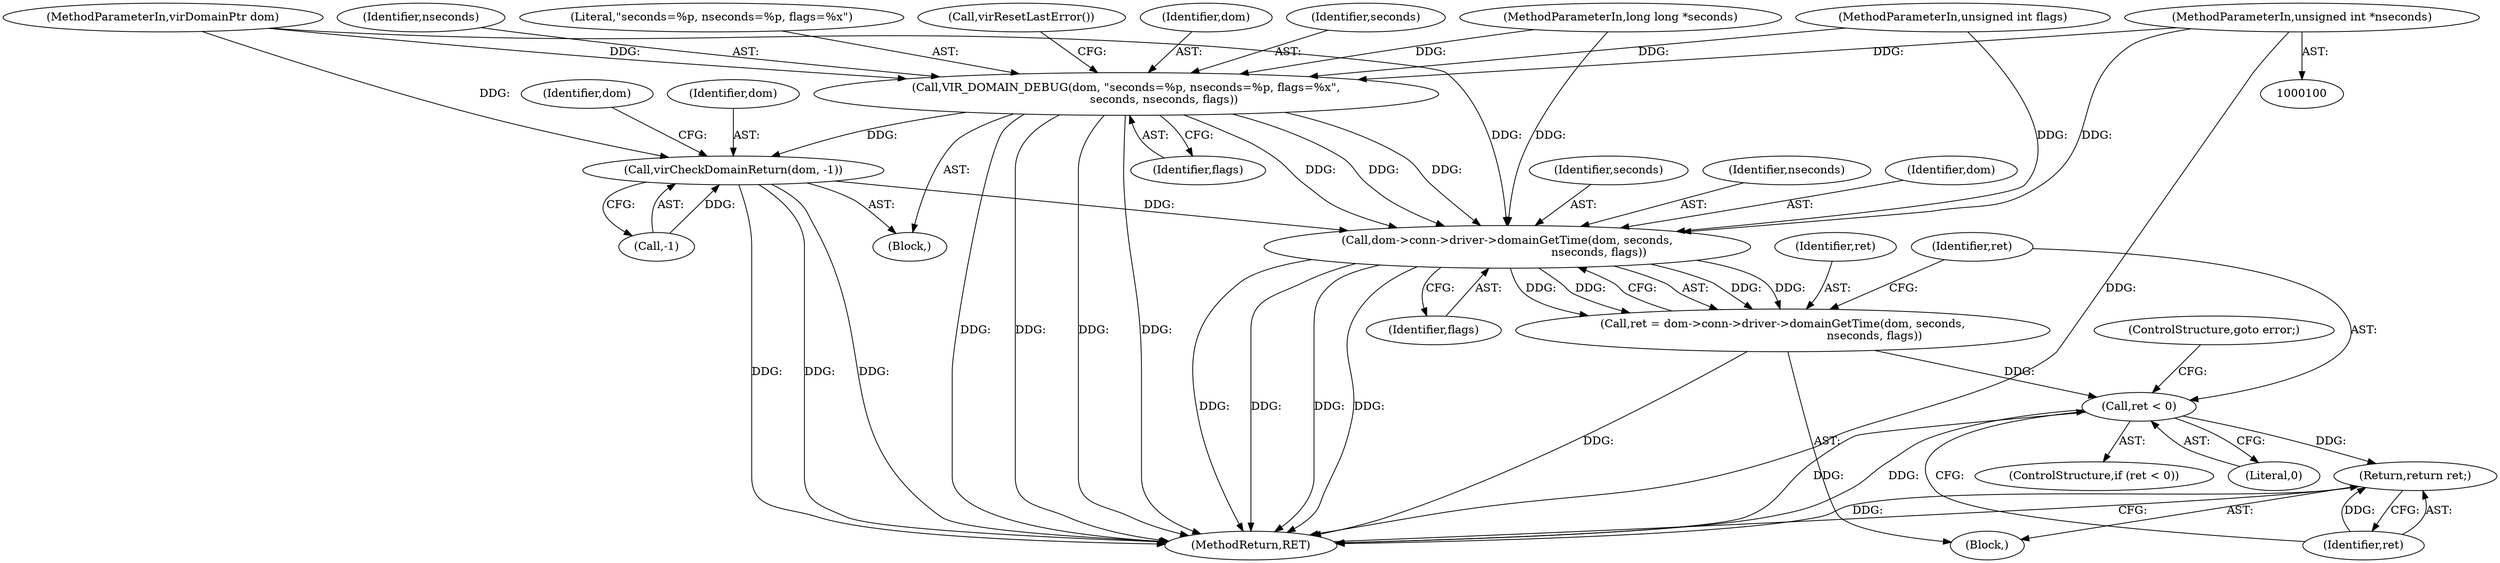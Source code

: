 digraph "0_libvirt_506e9d6c2d4baaf580d489fff0690c0ff2ff588f@pointer" {
"1000103" [label="(MethodParameterIn,unsigned int *nseconds)"];
"1000106" [label="(Call,VIR_DOMAIN_DEBUG(dom, \"seconds=%p, nseconds=%p, flags=%x\",\n                     seconds, nseconds, flags))"];
"1000113" [label="(Call,virCheckDomainReturn(dom, -1))"];
"1000136" [label="(Call,dom->conn->driver->domainGetTime(dom, seconds,\n                                                   nseconds, flags))"];
"1000134" [label="(Call,ret = dom->conn->driver->domainGetTime(dom, seconds,\n                                                   nseconds, flags))"];
"1000142" [label="(Call,ret < 0)"];
"1000146" [label="(Return,return ret;)"];
"1000157" [label="(MethodReturn,RET)"];
"1000101" [label="(MethodParameterIn,virDomainPtr dom)"];
"1000141" [label="(ControlStructure,if (ret < 0))"];
"1000142" [label="(Call,ret < 0)"];
"1000138" [label="(Identifier,seconds)"];
"1000105" [label="(Block,)"];
"1000140" [label="(Identifier,flags)"];
"1000110" [label="(Identifier,nseconds)"];
"1000103" [label="(MethodParameterIn,unsigned int *nseconds)"];
"1000108" [label="(Literal,\"seconds=%p, nseconds=%p, flags=%x\")"];
"1000115" [label="(Call,-1)"];
"1000136" [label="(Call,dom->conn->driver->domainGetTime(dom, seconds,\n                                                   nseconds, flags))"];
"1000135" [label="(Identifier,ret)"];
"1000113" [label="(Call,virCheckDomainReturn(dom, -1))"];
"1000147" [label="(Identifier,ret)"];
"1000111" [label="(Identifier,flags)"];
"1000106" [label="(Call,VIR_DOMAIN_DEBUG(dom, \"seconds=%p, nseconds=%p, flags=%x\",\n                     seconds, nseconds, flags))"];
"1000112" [label="(Call,virResetLastError())"];
"1000107" [label="(Identifier,dom)"];
"1000134" [label="(Call,ret = dom->conn->driver->domainGetTime(dom, seconds,\n                                                   nseconds, flags))"];
"1000145" [label="(ControlStructure,goto error;)"];
"1000104" [label="(MethodParameterIn,unsigned int flags)"];
"1000102" [label="(MethodParameterIn,long long *seconds)"];
"1000132" [label="(Block,)"];
"1000139" [label="(Identifier,nseconds)"];
"1000120" [label="(Identifier,dom)"];
"1000137" [label="(Identifier,dom)"];
"1000114" [label="(Identifier,dom)"];
"1000146" [label="(Return,return ret;)"];
"1000143" [label="(Identifier,ret)"];
"1000109" [label="(Identifier,seconds)"];
"1000144" [label="(Literal,0)"];
"1000103" -> "1000100"  [label="AST: "];
"1000103" -> "1000157"  [label="DDG: "];
"1000103" -> "1000106"  [label="DDG: "];
"1000103" -> "1000136"  [label="DDG: "];
"1000106" -> "1000105"  [label="AST: "];
"1000106" -> "1000111"  [label="CFG: "];
"1000107" -> "1000106"  [label="AST: "];
"1000108" -> "1000106"  [label="AST: "];
"1000109" -> "1000106"  [label="AST: "];
"1000110" -> "1000106"  [label="AST: "];
"1000111" -> "1000106"  [label="AST: "];
"1000112" -> "1000106"  [label="CFG: "];
"1000106" -> "1000157"  [label="DDG: "];
"1000106" -> "1000157"  [label="DDG: "];
"1000106" -> "1000157"  [label="DDG: "];
"1000106" -> "1000157"  [label="DDG: "];
"1000101" -> "1000106"  [label="DDG: "];
"1000102" -> "1000106"  [label="DDG: "];
"1000104" -> "1000106"  [label="DDG: "];
"1000106" -> "1000113"  [label="DDG: "];
"1000106" -> "1000136"  [label="DDG: "];
"1000106" -> "1000136"  [label="DDG: "];
"1000106" -> "1000136"  [label="DDG: "];
"1000113" -> "1000105"  [label="AST: "];
"1000113" -> "1000115"  [label="CFG: "];
"1000114" -> "1000113"  [label="AST: "];
"1000115" -> "1000113"  [label="AST: "];
"1000120" -> "1000113"  [label="CFG: "];
"1000113" -> "1000157"  [label="DDG: "];
"1000113" -> "1000157"  [label="DDG: "];
"1000113" -> "1000157"  [label="DDG: "];
"1000101" -> "1000113"  [label="DDG: "];
"1000115" -> "1000113"  [label="DDG: "];
"1000113" -> "1000136"  [label="DDG: "];
"1000136" -> "1000134"  [label="AST: "];
"1000136" -> "1000140"  [label="CFG: "];
"1000137" -> "1000136"  [label="AST: "];
"1000138" -> "1000136"  [label="AST: "];
"1000139" -> "1000136"  [label="AST: "];
"1000140" -> "1000136"  [label="AST: "];
"1000134" -> "1000136"  [label="CFG: "];
"1000136" -> "1000157"  [label="DDG: "];
"1000136" -> "1000157"  [label="DDG: "];
"1000136" -> "1000157"  [label="DDG: "];
"1000136" -> "1000157"  [label="DDG: "];
"1000136" -> "1000134"  [label="DDG: "];
"1000136" -> "1000134"  [label="DDG: "];
"1000136" -> "1000134"  [label="DDG: "];
"1000136" -> "1000134"  [label="DDG: "];
"1000101" -> "1000136"  [label="DDG: "];
"1000102" -> "1000136"  [label="DDG: "];
"1000104" -> "1000136"  [label="DDG: "];
"1000134" -> "1000132"  [label="AST: "];
"1000135" -> "1000134"  [label="AST: "];
"1000143" -> "1000134"  [label="CFG: "];
"1000134" -> "1000157"  [label="DDG: "];
"1000134" -> "1000142"  [label="DDG: "];
"1000142" -> "1000141"  [label="AST: "];
"1000142" -> "1000144"  [label="CFG: "];
"1000143" -> "1000142"  [label="AST: "];
"1000144" -> "1000142"  [label="AST: "];
"1000145" -> "1000142"  [label="CFG: "];
"1000147" -> "1000142"  [label="CFG: "];
"1000142" -> "1000157"  [label="DDG: "];
"1000142" -> "1000157"  [label="DDG: "];
"1000142" -> "1000146"  [label="DDG: "];
"1000146" -> "1000132"  [label="AST: "];
"1000146" -> "1000147"  [label="CFG: "];
"1000147" -> "1000146"  [label="AST: "];
"1000157" -> "1000146"  [label="CFG: "];
"1000146" -> "1000157"  [label="DDG: "];
"1000147" -> "1000146"  [label="DDG: "];
}
